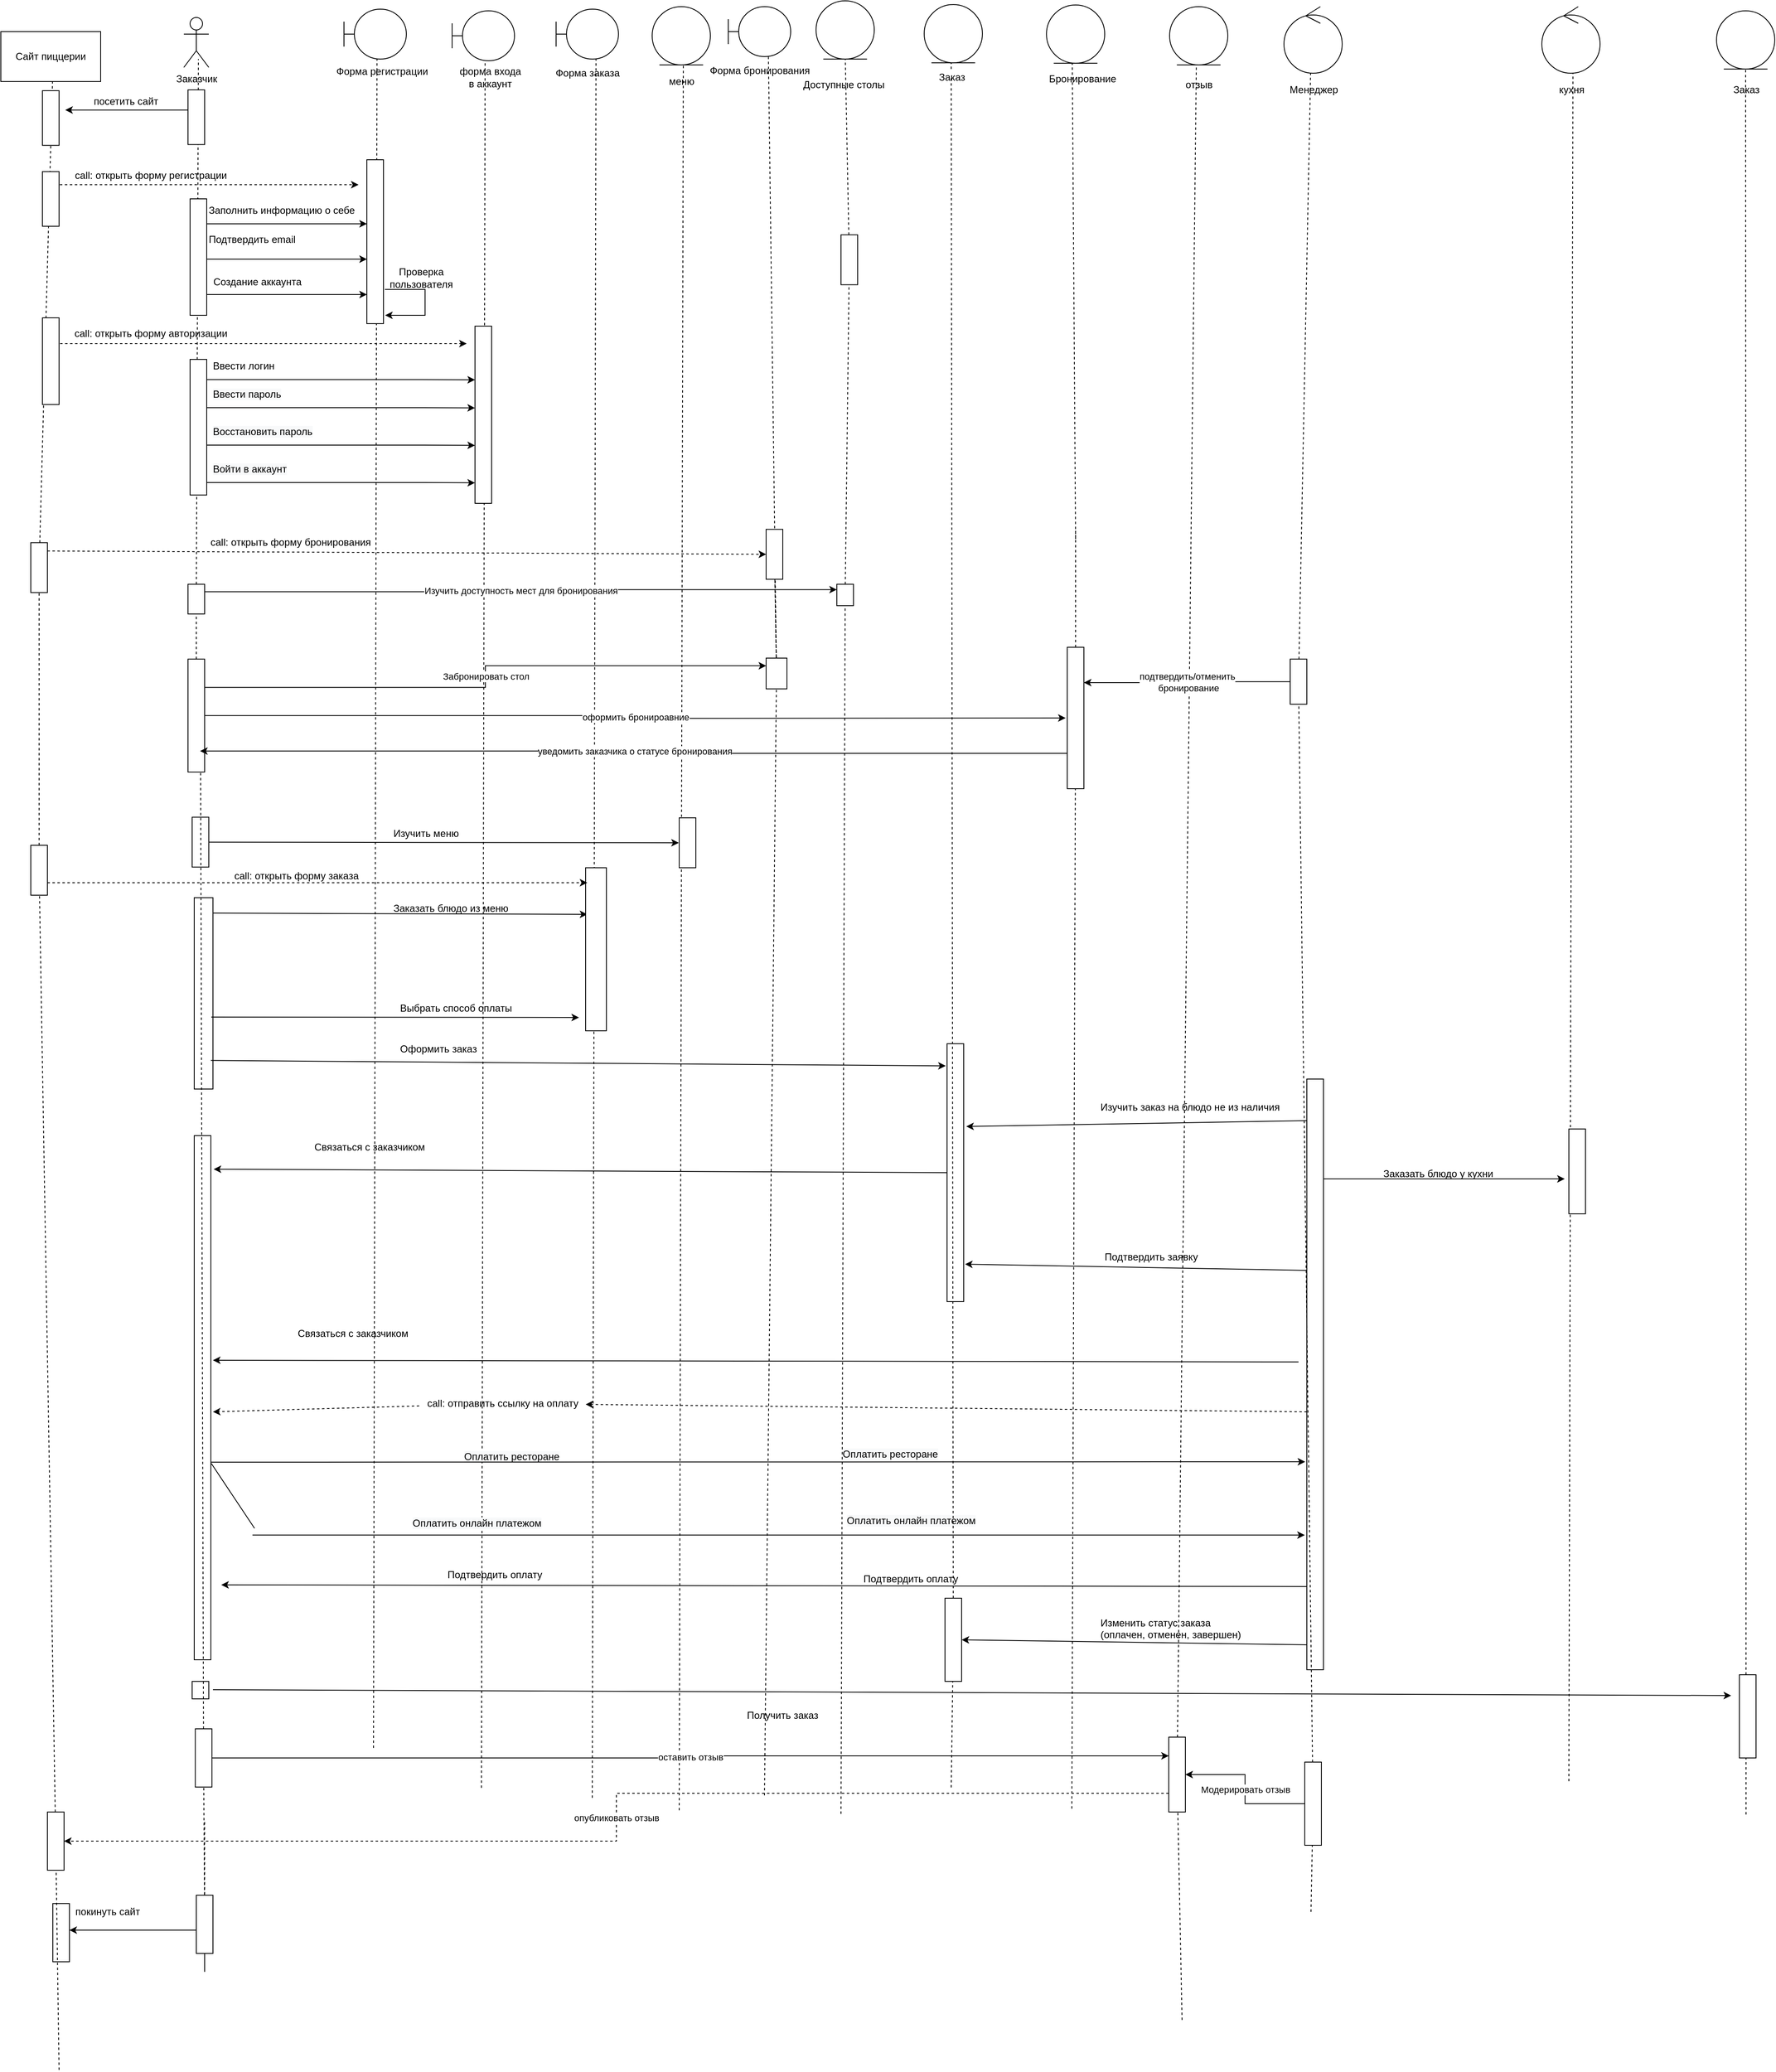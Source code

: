 <mxfile version="24.0.7" type="device">
  <diagram id="DmwDpbrctiN97XvbW4tW" name="Страница 1">
    <mxGraphModel dx="6904" dy="2785" grid="1" gridSize="10" guides="1" tooltips="1" connect="1" arrows="1" fold="1" page="1" pageScale="1" pageWidth="827" pageHeight="1169" math="0" shadow="0">
      <root>
        <mxCell id="0" />
        <mxCell id="1" parent="0" />
        <mxCell id="D6nNjJf1Z-0AECF_iEoK-1" value="" style="endArrow=none;dashed=1;html=1;rounded=0;entryX=0.5;entryY=0.5;entryDx=0;entryDy=0;entryPerimeter=0;" parent="1" edge="1">
          <mxGeometry width="50" height="50" relative="1" as="geometry">
            <mxPoint x="-562" y="2123" as="sourcePoint" />
            <mxPoint x="-557.75" y="73" as="targetPoint" />
          </mxGeometry>
        </mxCell>
        <mxCell id="D6nNjJf1Z-0AECF_iEoK-2" value="" style="endArrow=none;dashed=1;html=1;rounded=0;entryX=0.5;entryY=0.5;entryDx=0;entryDy=0;entryPerimeter=0;" parent="1" edge="1">
          <mxGeometry width="50" height="50" relative="1" as="geometry">
            <mxPoint x="1088" y="2203" as="sourcePoint" />
            <mxPoint x="1087.5" y="105" as="targetPoint" />
          </mxGeometry>
        </mxCell>
        <mxCell id="D6nNjJf1Z-0AECF_iEoK-3" value="" style="endArrow=none;dashed=1;html=1;rounded=0;entryX=0.5;entryY=0.5;entryDx=0;entryDy=0;entryPerimeter=0;" parent="1" edge="1">
          <mxGeometry width="50" height="50" relative="1" as="geometry">
            <mxPoint x="875" y="2163" as="sourcePoint" />
            <mxPoint x="880" y="65" as="targetPoint" />
          </mxGeometry>
        </mxCell>
        <mxCell id="D6nNjJf1Z-0AECF_iEoK-4" value="" style="endArrow=none;dashed=1;html=1;rounded=0;entryX=0.5;entryY=0.5;entryDx=0;entryDy=0;entryPerimeter=0;" parent="1" edge="1" source="VG6MyPqZup2tjQHhfdFy-57">
          <mxGeometry width="50" height="50" relative="1" as="geometry">
            <mxPoint x="565" y="2193" as="sourcePoint" />
            <mxPoint x="565" y="85" as="targetPoint" />
          </mxGeometry>
        </mxCell>
        <mxCell id="D6nNjJf1Z-0AECF_iEoK-5" value="" style="endArrow=none;dashed=1;html=1;rounded=0;entryX=0.5;entryY=0.5;entryDx=0;entryDy=0;entryPerimeter=0;" parent="1" edge="1" source="VG6MyPqZup2tjQHhfdFy-22">
          <mxGeometry width="50" height="50" relative="1" as="geometry">
            <mxPoint x="132.5" y="2170.5" as="sourcePoint" />
            <mxPoint x="132.5" y="67.5" as="targetPoint" />
          </mxGeometry>
        </mxCell>
        <mxCell id="D6nNjJf1Z-0AECF_iEoK-6" value="" style="endArrow=none;dashed=1;html=1;rounded=0;entryX=0.5;entryY=0.5;entryDx=0;entryDy=0;entryPerimeter=0;" parent="1" edge="1">
          <mxGeometry width="50" height="50" relative="1" as="geometry">
            <mxPoint x="-194.5" y="2198" as="sourcePoint" />
            <mxPoint x="-189.5" y="80" as="targetPoint" />
          </mxGeometry>
        </mxCell>
        <mxCell id="D6nNjJf1Z-0AECF_iEoK-7" value="" style="endArrow=none;dashed=1;html=1;rounded=0;entryX=0.5;entryY=0.5;entryDx=0;entryDy=0;entryPerimeter=0;" parent="1" edge="1">
          <mxGeometry width="50" height="50" relative="1" as="geometry">
            <mxPoint x="-432.25" y="2171" as="sourcePoint" />
            <mxPoint x="-427.75" y="63" as="targetPoint" />
          </mxGeometry>
        </mxCell>
        <mxCell id="D6nNjJf1Z-0AECF_iEoK-8" value="" style="endArrow=none;dashed=1;html=1;rounded=0;entryX=0.5;entryY=0.5;entryDx=0;entryDy=0;entryPerimeter=0;" parent="1" edge="1" source="VG6MyPqZup2tjQHhfdFy-48">
          <mxGeometry width="50" height="50" relative="1" as="geometry">
            <mxPoint x="-772" y="2190" as="sourcePoint" />
            <mxPoint x="-772.5" y="93" as="targetPoint" />
          </mxGeometry>
        </mxCell>
        <mxCell id="D6nNjJf1Z-0AECF_iEoK-9" value="Заказчик" style="shape=umlActor;verticalLabelPosition=bottom;verticalAlign=top;html=1;outlineConnect=0;" parent="1" vertex="1">
          <mxGeometry x="-790" y="43" width="30" height="60" as="geometry" />
        </mxCell>
        <mxCell id="D6nNjJf1Z-0AECF_iEoK-10" value="" style="ellipse;shape=umlControl;whiteSpace=wrap;html=1;" parent="1" vertex="1">
          <mxGeometry x="532.5" y="30" width="70" height="80" as="geometry" />
        </mxCell>
        <mxCell id="D6nNjJf1Z-0AECF_iEoK-11" value="Менеджер" style="text;html=1;align=center;verticalAlign=middle;resizable=0;points=[];autosize=1;strokeColor=none;fillColor=none;" parent="1" vertex="1">
          <mxGeometry x="532.5" y="120" width="70" height="20" as="geometry" />
        </mxCell>
        <mxCell id="D6nNjJf1Z-0AECF_iEoK-12" value="Форма заказа" style="text;html=1;align=center;verticalAlign=middle;resizable=0;points=[];autosize=1;strokeColor=none;fillColor=none;" parent="1" vertex="1">
          <mxGeometry x="-350" y="100" width="90" height="20" as="geometry" />
        </mxCell>
        <mxCell id="D6nNjJf1Z-0AECF_iEoK-13" value="" style="ellipse;shape=umlEntity;whiteSpace=wrap;html=1;" parent="1" vertex="1">
          <mxGeometry x="-227" y="30" width="70" height="70" as="geometry" />
        </mxCell>
        <mxCell id="D6nNjJf1Z-0AECF_iEoK-14" value="&lt;span&gt;меню&lt;/span&gt;" style="text;html=1;align=center;verticalAlign=middle;resizable=0;points=[];autosize=1;strokeColor=none;fillColor=none;" parent="1" vertex="1">
          <mxGeometry x="-217" y="110" width="50" height="20" as="geometry" />
        </mxCell>
        <mxCell id="D6nNjJf1Z-0AECF_iEoK-16" value="Изучить&amp;nbsp;&lt;span style=&quot;text-align: center&quot;&gt;меню&lt;/span&gt;" style="text;whiteSpace=wrap;html=1;" parent="1" vertex="1">
          <mxGeometry x="-540" y="1010" width="120" height="30" as="geometry" />
        </mxCell>
        <mxCell id="D6nNjJf1Z-0AECF_iEoK-17" value="Заказать блюдо из&amp;nbsp;&lt;span style=&quot;text-align: center&quot;&gt;меню&lt;/span&gt;" style="text;whiteSpace=wrap;html=1;" parent="1" vertex="1">
          <mxGeometry x="-540" y="1100" width="180" height="30" as="geometry" />
        </mxCell>
        <mxCell id="D6nNjJf1Z-0AECF_iEoK-19" value="Выбрать способ оплаты" style="text;whiteSpace=wrap;html=1;" parent="1" vertex="1">
          <mxGeometry x="-532.5" y="1220" width="220" height="30" as="geometry" />
        </mxCell>
        <mxCell id="D6nNjJf1Z-0AECF_iEoK-26" value="Оформить заказ" style="text;whiteSpace=wrap;html=1;" parent="1" vertex="1">
          <mxGeometry x="-532.5" y="1268.65" width="120" height="30" as="geometry" />
        </mxCell>
        <mxCell id="D6nNjJf1Z-0AECF_iEoK-27" value="Связаться с заказчиком" style="text;whiteSpace=wrap;html=1;" parent="1" vertex="1">
          <mxGeometry x="-635" y="1387" width="160" height="30" as="geometry" />
        </mxCell>
        <mxCell id="D6nNjJf1Z-0AECF_iEoK-29" value="Подтвердить заявку" style="text;whiteSpace=wrap;html=1;" parent="1" vertex="1">
          <mxGeometry x="315" y="1519" width="140" height="30" as="geometry" />
        </mxCell>
        <mxCell id="D6nNjJf1Z-0AECF_iEoK-31" value="Изучить заказ на блюдо не из наличия" style="text;whiteSpace=wrap;html=1;" parent="1" vertex="1">
          <mxGeometry x="310" y="1339" width="240" height="30" as="geometry" />
        </mxCell>
        <mxCell id="D6nNjJf1Z-0AECF_iEoK-32" value="Заказать блюдо у кухни" style="text;whiteSpace=wrap;html=1;" parent="1" vertex="1">
          <mxGeometry x="650" y="1419" width="195" height="30" as="geometry" />
        </mxCell>
        <mxCell id="D6nNjJf1Z-0AECF_iEoK-33" value="Изменить статус заказа &lt;br&gt;(оплачен, отменен, завершен)" style="text;whiteSpace=wrap;html=1;" parent="1" vertex="1">
          <mxGeometry x="310" y="1959" width="205" height="30" as="geometry" />
        </mxCell>
        <mxCell id="D6nNjJf1Z-0AECF_iEoK-34" value="&lt;span style=&quot;color: rgb(0, 0, 0); font-family: helvetica; font-size: 12px; font-style: normal; font-weight: 400; letter-spacing: normal; text-align: center; text-indent: 0px; text-transform: none; word-spacing: 0px; background-color: rgb(248, 249, 250); display: inline; float: none;&quot;&gt;Оплатить ресторане&lt;/span&gt;" style="text;whiteSpace=wrap;html=1;" parent="1" vertex="1">
          <mxGeometry x="-455" y="1759" width="230" height="30" as="geometry" />
        </mxCell>
        <mxCell id="D6nNjJf1Z-0AECF_iEoK-35" value="&lt;span style=&quot;color: rgb(0, 0, 0); font-family: helvetica; font-size: 12px; font-style: normal; font-weight: 400; letter-spacing: normal; text-align: center; text-indent: 0px; text-transform: none; word-spacing: 0px; background-color: rgb(248, 249, 250); display: inline; float: none;&quot;&gt;Оплатить онлайн платежом&lt;/span&gt;" style="text;whiteSpace=wrap;html=1;" parent="1" vertex="1">
          <mxGeometry x="-517.5" y="1839" width="180" height="30" as="geometry" />
        </mxCell>
        <mxCell id="D6nNjJf1Z-0AECF_iEoK-36" value="Подтвердить оплату" style="text;whiteSpace=wrap;html=1;" parent="1" vertex="1">
          <mxGeometry x="-475" y="1901" width="140" height="30" as="geometry" />
        </mxCell>
        <mxCell id="D6nNjJf1Z-0AECF_iEoK-37" value="Получить заказ" style="text;whiteSpace=wrap;html=1;" parent="1" vertex="1">
          <mxGeometry x="-115" y="2070" width="110" height="30" as="geometry" />
        </mxCell>
        <mxCell id="D6nNjJf1Z-0AECF_iEoK-38" value="" style="rounded=0;whiteSpace=wrap;html=1;" parent="1" vertex="1">
          <mxGeometry x="-777.5" y="1101" width="22.5" height="230" as="geometry" />
        </mxCell>
        <mxCell id="D6nNjJf1Z-0AECF_iEoK-39" value="" style="rounded=0;whiteSpace=wrap;html=1;" parent="1" vertex="1">
          <mxGeometry x="-194.5" y="1005" width="20" height="60" as="geometry" />
        </mxCell>
        <mxCell id="D6nNjJf1Z-0AECF_iEoK-44" value="" style="endArrow=classic;html=1;rounded=0;entryX=-0.082;entryY=0.086;entryDx=0;entryDy=0;entryPerimeter=0;" parent="1" edge="1" target="D6nNjJf1Z-0AECF_iEoK-50">
          <mxGeometry width="50" height="50" relative="1" as="geometry">
            <mxPoint x="-757.5" y="1296.65" as="sourcePoint" />
            <mxPoint x="227.5" y="1298.65" as="targetPoint" />
          </mxGeometry>
        </mxCell>
        <mxCell id="D6nNjJf1Z-0AECF_iEoK-45" value="" style="rounded=0;whiteSpace=wrap;html=1;" parent="1" vertex="1">
          <mxGeometry x="560" y="1319" width="20" height="710" as="geometry" />
        </mxCell>
        <mxCell id="D6nNjJf1Z-0AECF_iEoK-46" value="" style="ellipse;shape=umlEntity;whiteSpace=wrap;html=1;" parent="1" vertex="1">
          <mxGeometry x="100" y="27.5" width="70" height="70" as="geometry" />
        </mxCell>
        <mxCell id="D6nNjJf1Z-0AECF_iEoK-47" value="Бронирование" style="text;html=1;align=center;verticalAlign=middle;resizable=0;points=[];autosize=1;strokeColor=none;fillColor=none;" parent="1" vertex="1">
          <mxGeometry x="240" y="102.25" width="100" height="30" as="geometry" />
        </mxCell>
        <mxCell id="D6nNjJf1Z-0AECF_iEoK-48" value="" style="ellipse;shape=umlControl;whiteSpace=wrap;html=1;" parent="1" vertex="1">
          <mxGeometry x="842.5" y="30" width="70" height="80" as="geometry" />
        </mxCell>
        <mxCell id="D6nNjJf1Z-0AECF_iEoK-49" value="кухня" style="text;html=1;align=center;verticalAlign=middle;resizable=0;points=[];autosize=1;strokeColor=none;fillColor=none;" parent="1" vertex="1">
          <mxGeometry x="852.5" y="120" width="50" height="20" as="geometry" />
        </mxCell>
        <mxCell id="D6nNjJf1Z-0AECF_iEoK-50" value="" style="rounded=0;whiteSpace=wrap;html=1;" parent="1" vertex="1">
          <mxGeometry x="127.5" y="1276.5" width="20" height="310" as="geometry" />
        </mxCell>
        <mxCell id="D6nNjJf1Z-0AECF_iEoK-51" value="" style="endArrow=classic;html=1;rounded=0;entryX=1.155;entryY=0.321;entryDx=0;entryDy=0;entryPerimeter=0;" parent="1" edge="1" target="D6nNjJf1Z-0AECF_iEoK-50">
          <mxGeometry width="50" height="50" relative="1" as="geometry">
            <mxPoint x="560" y="1369" as="sourcePoint" />
            <mxPoint x="260" y="1369" as="targetPoint" />
          </mxGeometry>
        </mxCell>
        <mxCell id="D6nNjJf1Z-0AECF_iEoK-54" value="" style="endArrow=classic;html=1;rounded=0;entryX=1;entryY=0.5;entryDx=0;entryDy=0;" parent="1" edge="1" target="D6nNjJf1Z-0AECF_iEoK-64">
          <mxGeometry width="50" height="50" relative="1" as="geometry">
            <mxPoint x="560" y="1999" as="sourcePoint" />
            <mxPoint x="270" y="1998.23" as="targetPoint" />
          </mxGeometry>
        </mxCell>
        <mxCell id="D6nNjJf1Z-0AECF_iEoK-55" value="" style="rounded=0;whiteSpace=wrap;html=1;" parent="1" vertex="1">
          <mxGeometry x="-777.5" y="1387" width="20" height="630" as="geometry" />
        </mxCell>
        <mxCell id="D6nNjJf1Z-0AECF_iEoK-56" value="" style="endArrow=classic;html=1;rounded=0;entryX=1.169;entryY=0.064;entryDx=0;entryDy=0;entryPerimeter=0;exitX=0;exitY=0.5;exitDx=0;exitDy=0;" parent="1" target="D6nNjJf1Z-0AECF_iEoK-55" edge="1" source="D6nNjJf1Z-0AECF_iEoK-50">
          <mxGeometry width="50" height="50" relative="1" as="geometry">
            <mxPoint x="240" y="1429" as="sourcePoint" />
            <mxPoint x="-565" y="1429" as="targetPoint" />
          </mxGeometry>
        </mxCell>
        <mxCell id="D6nNjJf1Z-0AECF_iEoK-57" value="" style="endArrow=classic;html=1;rounded=0;" parent="1" edge="1">
          <mxGeometry width="50" height="50" relative="1" as="geometry">
            <mxPoint x="560" y="1929" as="sourcePoint" />
            <mxPoint x="-745" y="1927" as="targetPoint" />
          </mxGeometry>
        </mxCell>
        <mxCell id="D6nNjJf1Z-0AECF_iEoK-58" value="Связаться с заказчиком" style="text;whiteSpace=wrap;html=1;" parent="1" vertex="1">
          <mxGeometry x="-655" y="1611" width="160" height="30" as="geometry" />
        </mxCell>
        <mxCell id="D6nNjJf1Z-0AECF_iEoK-59" value="" style="endArrow=classic;html=1;rounded=0;exitX=1.079;exitY=0.623;exitDx=0;exitDy=0;exitPerimeter=0;" parent="1" edge="1">
          <mxGeometry width="50" height="50" relative="1" as="geometry">
            <mxPoint x="-757.92" y="1779.49" as="sourcePoint" />
            <mxPoint x="558" y="1779" as="targetPoint" />
          </mxGeometry>
        </mxCell>
        <mxCell id="D6nNjJf1Z-0AECF_iEoK-60" value="" style="endArrow=classic;html=1;rounded=0;dashed=1;" parent="1" edge="1" source="D6nNjJf1Z-0AECF_iEoK-61">
          <mxGeometry width="50" height="50" relative="1" as="geometry">
            <mxPoint x="560" y="1719" as="sourcePoint" />
            <mxPoint x="-755" y="1719" as="targetPoint" />
          </mxGeometry>
        </mxCell>
        <mxCell id="D6nNjJf1Z-0AECF_iEoK-62" value="" style="endArrow=none;html=1;rounded=0;" parent="1" edge="1">
          <mxGeometry width="50" height="50" relative="1" as="geometry">
            <mxPoint x="-757" y="1781" as="sourcePoint" />
            <mxPoint x="-705" y="1859" as="targetPoint" />
          </mxGeometry>
        </mxCell>
        <mxCell id="D6nNjJf1Z-0AECF_iEoK-63" value="" style="endArrow=classic;html=1;rounded=0;" parent="1" edge="1">
          <mxGeometry width="50" height="50" relative="1" as="geometry">
            <mxPoint x="-707.5" y="1867.18" as="sourcePoint" />
            <mxPoint x="557.5" y="1867.18" as="targetPoint" />
          </mxGeometry>
        </mxCell>
        <mxCell id="D6nNjJf1Z-0AECF_iEoK-65" value="" style="endArrow=classic;html=1;rounded=0;entryX=1.082;entryY=0.855;entryDx=0;entryDy=0;entryPerimeter=0;" parent="1" edge="1" target="D6nNjJf1Z-0AECF_iEoK-50">
          <mxGeometry width="50" height="50" relative="1" as="geometry">
            <mxPoint x="560" y="1549" as="sourcePoint" />
            <mxPoint x="260" y="1549" as="targetPoint" />
          </mxGeometry>
        </mxCell>
        <mxCell id="D6nNjJf1Z-0AECF_iEoK-66" value="" style="endArrow=classic;html=1;rounded=0;" parent="1" edge="1">
          <mxGeometry width="50" height="50" relative="1" as="geometry">
            <mxPoint x="550" y="1659" as="sourcePoint" />
            <mxPoint x="-755" y="1657" as="targetPoint" />
          </mxGeometry>
        </mxCell>
        <mxCell id="D6nNjJf1Z-0AECF_iEoK-67" value="" style="rounded=0;whiteSpace=wrap;html=1;" parent="1" vertex="1">
          <mxGeometry x="875" y="1379" width="20" height="102" as="geometry" />
        </mxCell>
        <mxCell id="D6nNjJf1Z-0AECF_iEoK-68" value="" style="endArrow=classic;html=1;rounded=0;" parent="1" edge="1">
          <mxGeometry width="50" height="50" relative="1" as="geometry">
            <mxPoint x="580" y="1439" as="sourcePoint" />
            <mxPoint x="870" y="1439" as="targetPoint" />
          </mxGeometry>
        </mxCell>
        <mxCell id="D6nNjJf1Z-0AECF_iEoK-72" value="" style="ellipse;shape=umlEntity;whiteSpace=wrap;html=1;" parent="1" vertex="1">
          <mxGeometry x="1052.5" y="35" width="70" height="70" as="geometry" />
        </mxCell>
        <mxCell id="D6nNjJf1Z-0AECF_iEoK-73" value="Заказ" style="text;html=1;align=center;verticalAlign=middle;resizable=0;points=[];autosize=1;strokeColor=none;fillColor=none;" parent="1" vertex="1">
          <mxGeometry x="1062.5" y="120" width="50" height="20" as="geometry" />
        </mxCell>
        <mxCell id="D6nNjJf1Z-0AECF_iEoK-74" value="" style="rounded=0;whiteSpace=wrap;html=1;" parent="1" vertex="1">
          <mxGeometry x="1080" y="2035" width="20" height="100" as="geometry" />
        </mxCell>
        <mxCell id="D6nNjJf1Z-0AECF_iEoK-220" style="edgeStyle=orthogonalEdgeStyle;rounded=0;orthogonalLoop=1;jettySize=auto;html=1;exitX=0;exitY=0.5;exitDx=0;exitDy=0;entryX=1;entryY=0.5;entryDx=0;entryDy=0;" parent="1" edge="1">
          <mxGeometry relative="1" as="geometry">
            <mxPoint x="-765" y="2342" as="sourcePoint" />
            <mxPoint x="-927.5" y="2342" as="targetPoint" />
          </mxGeometry>
        </mxCell>
        <mxCell id="D6nNjJf1Z-0AECF_iEoK-76" value="" style="endArrow=classic;html=1;rounded=0;" parent="1" edge="1">
          <mxGeometry width="50" height="50" relative="1" as="geometry">
            <mxPoint x="-755" y="2053" as="sourcePoint" />
            <mxPoint x="1070" y="2060" as="targetPoint" />
          </mxGeometry>
        </mxCell>
        <mxCell id="D6nNjJf1Z-0AECF_iEoK-77" value="&lt;span style=&quot;text-align: center&quot;&gt;Ввести логин&lt;/span&gt;" style="text;whiteSpace=wrap;html=1;" parent="1" vertex="1">
          <mxGeometry x="-757.5" y="448.25" width="110" height="20" as="geometry" />
        </mxCell>
        <mxCell id="D6nNjJf1Z-0AECF_iEoK-78" value="&lt;span&gt;Создание аккаунта&lt;/span&gt;" style="text;html=1;align=center;verticalAlign=middle;resizable=0;points=[];autosize=1;strokeColor=none;fillColor=none;" parent="1" vertex="1">
          <mxGeometry x="-762.5" y="351" width="120" height="20" as="geometry" />
        </mxCell>
        <mxCell id="D6nNjJf1Z-0AECF_iEoK-79" style="edgeStyle=orthogonalEdgeStyle;rounded=0;orthogonalLoop=1;jettySize=auto;html=1;exitX=1;exitY=0.75;exitDx=0;exitDy=0;" parent="1" edge="1">
          <mxGeometry relative="1" as="geometry">
            <Array as="points">
              <mxPoint x="-502.5" y="478.26" />
              <mxPoint x="-502.5" y="478.26" />
            </Array>
            <mxPoint x="-762.5" y="478.26" as="sourcePoint" />
            <mxPoint x="-440" y="478.55" as="targetPoint" />
          </mxGeometry>
        </mxCell>
        <mxCell id="D6nNjJf1Z-0AECF_iEoK-80" value="" style="rounded=0;whiteSpace=wrap;html=1;" parent="1" vertex="1">
          <mxGeometry x="-782.5" y="261" width="20" height="140" as="geometry" />
        </mxCell>
        <mxCell id="D6nNjJf1Z-0AECF_iEoK-81" style="edgeStyle=orthogonalEdgeStyle;rounded=0;orthogonalLoop=1;jettySize=auto;html=1;exitX=1.08;exitY=0.081;exitDx=0;exitDy=0;exitPerimeter=0;" parent="1" edge="1">
          <mxGeometry relative="1" as="geometry">
            <mxPoint x="-548.4" y="369.91" as="sourcePoint" />
            <mxPoint x="-548" y="401" as="targetPoint" />
            <Array as="points">
              <mxPoint x="-500" y="370" />
              <mxPoint x="-500" y="401" />
            </Array>
          </mxGeometry>
        </mxCell>
        <mxCell id="D6nNjJf1Z-0AECF_iEoK-82" value="Проверка &lt;br&gt;пользователя" style="text;html=1;align=center;verticalAlign=middle;resizable=0;points=[];autosize=1;strokeColor=none;fillColor=none;" parent="1" vertex="1">
          <mxGeometry x="-550" y="341" width="90" height="30" as="geometry" />
        </mxCell>
        <mxCell id="D6nNjJf1Z-0AECF_iEoK-83" value="" style="rounded=0;whiteSpace=wrap;html=1;" parent="1" vertex="1">
          <mxGeometry x="-570" y="214" width="20" height="197" as="geometry" />
        </mxCell>
        <mxCell id="D6nNjJf1Z-0AECF_iEoK-84" style="edgeStyle=orthogonalEdgeStyle;rounded=0;orthogonalLoop=1;jettySize=auto;html=1;exitX=1;exitY=0.25;exitDx=0;exitDy=0;" parent="1" edge="1">
          <mxGeometry relative="1" as="geometry">
            <Array as="points">
              <mxPoint x="-763" y="291" />
            </Array>
            <mxPoint x="-762.5" y="286" as="sourcePoint" />
            <mxPoint x="-570" y="291" as="targetPoint" />
          </mxGeometry>
        </mxCell>
        <mxCell id="D6nNjJf1Z-0AECF_iEoK-85" value="&lt;span style=&quot;text-align: center&quot;&gt;Заполнить информацию о себе&lt;/span&gt;" style="text;whiteSpace=wrap;html=1;" parent="1" vertex="1">
          <mxGeometry x="-762.5" y="261" width="240" height="30" as="geometry" />
        </mxCell>
        <mxCell id="D6nNjJf1Z-0AECF_iEoK-86" value="&lt;span style=&quot;text-align: center&quot;&gt;Подтвердить email&lt;/span&gt;" style="text;whiteSpace=wrap;html=1;" parent="1" vertex="1">
          <mxGeometry x="-762.5" y="296" width="200" height="30" as="geometry" />
        </mxCell>
        <mxCell id="D6nNjJf1Z-0AECF_iEoK-87" value="" style="rounded=0;whiteSpace=wrap;html=1;" parent="1" vertex="1">
          <mxGeometry x="-782.5" y="454" width="20" height="163" as="geometry" />
        </mxCell>
        <mxCell id="D6nNjJf1Z-0AECF_iEoK-88" value="&lt;span style=&quot;color: rgb(0, 0, 0); font-family: helvetica; font-size: 12px; font-style: normal; font-weight: 400; letter-spacing: normal; text-align: center; text-indent: 0px; text-transform: none; word-spacing: 0px; background-color: rgb(248, 249, 250); display: inline; float: none;&quot;&gt;Ввести пароль&lt;/span&gt;" style="text;whiteSpace=wrap;html=1;" parent="1" vertex="1">
          <mxGeometry x="-757.5" y="482" width="110" height="30" as="geometry" />
        </mxCell>
        <mxCell id="D6nNjJf1Z-0AECF_iEoK-89" value="&lt;span style=&quot;color: rgb(0, 0, 0); font-family: helvetica; font-size: 12px; font-style: normal; font-weight: 400; letter-spacing: normal; text-align: center; text-indent: 0px; text-transform: none; word-spacing: 0px; background-color: rgb(248, 249, 250); display: inline; float: none;&quot;&gt;Восстановить пароль&lt;/span&gt;" style="text;whiteSpace=wrap;html=1;" parent="1" vertex="1">
          <mxGeometry x="-757.5" y="527" width="140" height="30" as="geometry" />
        </mxCell>
        <mxCell id="D6nNjJf1Z-0AECF_iEoK-90" value="" style="rounded=0;whiteSpace=wrap;html=1;" parent="1" vertex="1">
          <mxGeometry x="-440" y="414" width="20" height="213" as="geometry" />
        </mxCell>
        <mxCell id="D6nNjJf1Z-0AECF_iEoK-91" value="&lt;span style=&quot;color: rgb(0, 0, 0); font-family: helvetica; font-size: 12px; font-style: normal; font-weight: 400; letter-spacing: normal; text-align: center; text-indent: 0px; text-transform: none; word-spacing: 0px; background-color: rgb(248, 249, 250); display: inline; float: none;&quot;&gt;Войти в аккаунт&lt;/span&gt;" style="text;whiteSpace=wrap;html=1;" parent="1" vertex="1">
          <mxGeometry x="-757.5" y="572" width="110" height="30" as="geometry" />
        </mxCell>
        <mxCell id="D6nNjJf1Z-0AECF_iEoK-92" style="edgeStyle=orthogonalEdgeStyle;rounded=0;orthogonalLoop=1;jettySize=auto;html=1;exitX=1;exitY=0.25;exitDx=0;exitDy=0;" parent="1" edge="1">
          <mxGeometry relative="1" as="geometry">
            <Array as="points">
              <mxPoint x="-763" y="333.5" />
            </Array>
            <mxPoint x="-762.5" y="328.5" as="sourcePoint" />
            <mxPoint x="-570" y="333.5" as="targetPoint" />
          </mxGeometry>
        </mxCell>
        <mxCell id="D6nNjJf1Z-0AECF_iEoK-93" style="edgeStyle=orthogonalEdgeStyle;rounded=0;orthogonalLoop=1;jettySize=auto;html=1;exitX=1;exitY=0.25;exitDx=0;exitDy=0;" parent="1" edge="1">
          <mxGeometry relative="1" as="geometry">
            <Array as="points">
              <mxPoint x="-763" y="376" />
            </Array>
            <mxPoint x="-762.5" y="371" as="sourcePoint" />
            <mxPoint x="-570" y="376" as="targetPoint" />
          </mxGeometry>
        </mxCell>
        <mxCell id="D6nNjJf1Z-0AECF_iEoK-94" style="edgeStyle=orthogonalEdgeStyle;rounded=0;orthogonalLoop=1;jettySize=auto;html=1;exitX=1;exitY=0.75;exitDx=0;exitDy=0;" parent="1" edge="1">
          <mxGeometry relative="1" as="geometry">
            <Array as="points">
              <mxPoint x="-502.5" y="512.03" />
              <mxPoint x="-502.5" y="512.03" />
            </Array>
            <mxPoint x="-762.5" y="512.03" as="sourcePoint" />
            <mxPoint x="-440" y="512.32" as="targetPoint" />
          </mxGeometry>
        </mxCell>
        <mxCell id="D6nNjJf1Z-0AECF_iEoK-95" style="edgeStyle=orthogonalEdgeStyle;rounded=0;orthogonalLoop=1;jettySize=auto;html=1;exitX=1;exitY=0.75;exitDx=0;exitDy=0;" parent="1" edge="1">
          <mxGeometry relative="1" as="geometry">
            <Array as="points">
              <mxPoint x="-502.5" y="557.03" />
              <mxPoint x="-502.5" y="557.03" />
            </Array>
            <mxPoint x="-762.5" y="557.03" as="sourcePoint" />
            <mxPoint x="-440" y="557.32" as="targetPoint" />
          </mxGeometry>
        </mxCell>
        <mxCell id="D6nNjJf1Z-0AECF_iEoK-96" style="edgeStyle=orthogonalEdgeStyle;rounded=0;orthogonalLoop=1;jettySize=auto;html=1;exitX=1;exitY=0.75;exitDx=0;exitDy=0;" parent="1" edge="1">
          <mxGeometry relative="1" as="geometry">
            <Array as="points">
              <mxPoint x="-502.5" y="602.03" />
              <mxPoint x="-502.5" y="602.03" />
            </Array>
            <mxPoint x="-762.5" y="602.03" as="sourcePoint" />
            <mxPoint x="-440" y="602.32" as="targetPoint" />
          </mxGeometry>
        </mxCell>
        <mxCell id="D6nNjJf1Z-0AECF_iEoK-97" value="" style="shape=umlBoundary;whiteSpace=wrap;html=1;" parent="1" vertex="1">
          <mxGeometry x="-597.5" y="33" width="75" height="60" as="geometry" />
        </mxCell>
        <mxCell id="D6nNjJf1Z-0AECF_iEoK-98" value="" style="shape=umlBoundary;whiteSpace=wrap;html=1;" parent="1" vertex="1">
          <mxGeometry x="-467.5" y="35" width="75" height="60" as="geometry" />
        </mxCell>
        <mxCell id="D6nNjJf1Z-0AECF_iEoK-99" value="Форма регистрации" style="text;html=1;align=center;verticalAlign=middle;resizable=0;points=[];autosize=1;strokeColor=none;fillColor=none;" parent="1" vertex="1">
          <mxGeometry x="-617.5" y="98" width="130" height="20" as="geometry" />
        </mxCell>
        <mxCell id="D6nNjJf1Z-0AECF_iEoK-100" value="форма входа &lt;br&gt;в аккаунт" style="text;html=1;align=center;verticalAlign=middle;resizable=0;points=[];autosize=1;strokeColor=none;fillColor=none;" parent="1" vertex="1">
          <mxGeometry x="-467.5" y="100" width="90" height="30" as="geometry" />
        </mxCell>
        <mxCell id="D6nNjJf1Z-0AECF_iEoK-101" value="" style="endArrow=classic;html=1;rounded=0;" parent="1" edge="1">
          <mxGeometry width="50" height="50" relative="1" as="geometry">
            <mxPoint x="-755" y="1119.54" as="sourcePoint" />
            <mxPoint x="-305" y="1121" as="targetPoint" />
          </mxGeometry>
        </mxCell>
        <mxCell id="D6nNjJf1Z-0AECF_iEoK-103" value="" style="endArrow=classic;html=1;rounded=0;" parent="1" edge="1">
          <mxGeometry width="50" height="50" relative="1" as="geometry">
            <mxPoint x="-757" y="1244.5" as="sourcePoint" />
            <mxPoint x="-315" y="1245" as="targetPoint" />
          </mxGeometry>
        </mxCell>
        <mxCell id="D6nNjJf1Z-0AECF_iEoK-113" value="" style="endArrow=none;dashed=1;html=1;rounded=0;entryX=0.5;entryY=0.5;entryDx=0;entryDy=0;entryPerimeter=0;" parent="1" edge="1">
          <mxGeometry width="50" height="50" relative="1" as="geometry">
            <mxPoint x="-299" y="2183" as="sourcePoint" />
            <mxPoint x="-294.5" y="75.0" as="targetPoint" />
          </mxGeometry>
        </mxCell>
        <mxCell id="D6nNjJf1Z-0AECF_iEoK-41" value="" style="rounded=0;whiteSpace=wrap;html=1;" parent="1" vertex="1">
          <mxGeometry x="-307" y="1065" width="25" height="196" as="geometry" />
        </mxCell>
        <mxCell id="D6nNjJf1Z-0AECF_iEoK-188" value="" style="endArrow=classic;html=1;rounded=0;dashed=1;exitX=1;exitY=0.75;exitDx=0;exitDy=0;" parent="1" edge="1" source="D6nNjJf1Z-0AECF_iEoK-215">
          <mxGeometry width="50" height="50" relative="1" as="geometry">
            <mxPoint x="-925" y="1083" as="sourcePoint" />
            <mxPoint x="-305" y="1083" as="targetPoint" />
          </mxGeometry>
        </mxCell>
        <mxCell id="D6nNjJf1Z-0AECF_iEoK-189" value="call: открыть форму заказа" style="text;html=1;align=center;verticalAlign=middle;resizable=0;points=[];autosize=1;strokeColor=none;fillColor=none;" parent="1" vertex="1">
          <mxGeometry x="-740" y="1065" width="170" height="20" as="geometry" />
        </mxCell>
        <mxCell id="D6nNjJf1Z-0AECF_iEoK-15" value="" style="shape=umlBoundary;whiteSpace=wrap;html=1;" parent="1" vertex="1">
          <mxGeometry x="-342.5" y="33" width="75" height="60" as="geometry" />
        </mxCell>
        <mxCell id="D6nNjJf1Z-0AECF_iEoK-191" value="Сайт пиццерии" style="rounded=0;whiteSpace=wrap;html=1;" parent="1" vertex="1">
          <mxGeometry x="-1010" y="60" width="120" height="60" as="geometry" />
        </mxCell>
        <mxCell id="D6nNjJf1Z-0AECF_iEoK-192" value="" style="endArrow=none;dashed=1;html=1;rounded=0;entryX=0.5;entryY=0.5;entryDx=0;entryDy=0;entryPerimeter=0;" parent="1" edge="1" source="VG6MyPqZup2tjQHhfdFy-40">
          <mxGeometry width="50" height="50" relative="1" as="geometry">
            <mxPoint x="-952.12" y="2170" as="sourcePoint" />
            <mxPoint x="-947.87" y="120" as="targetPoint" />
          </mxGeometry>
        </mxCell>
        <mxCell id="D6nNjJf1Z-0AECF_iEoK-194" style="edgeStyle=orthogonalEdgeStyle;rounded=0;orthogonalLoop=1;jettySize=auto;html=1;exitX=1;exitY=0.5;exitDx=0;exitDy=0;dashed=1;" parent="1" source="D6nNjJf1Z-0AECF_iEoK-193" edge="1">
          <mxGeometry relative="1" as="geometry">
            <mxPoint x="-580" y="244" as="targetPoint" />
            <Array as="points">
              <mxPoint x="-940" y="244" />
            </Array>
          </mxGeometry>
        </mxCell>
        <mxCell id="D6nNjJf1Z-0AECF_iEoK-193" value="" style="rounded=0;whiteSpace=wrap;html=1;" parent="1" vertex="1">
          <mxGeometry x="-960" y="228.25" width="20" height="65.75" as="geometry" />
        </mxCell>
        <mxCell id="D6nNjJf1Z-0AECF_iEoK-195" value="call: открыть форму регистрации" style="text;html=1;align=center;verticalAlign=middle;resizable=0;points=[];autosize=1;strokeColor=none;fillColor=none;" parent="1" vertex="1">
          <mxGeometry x="-930" y="223.25" width="200" height="20" as="geometry" />
        </mxCell>
        <mxCell id="D6nNjJf1Z-0AECF_iEoK-196" value="" style="rounded=0;whiteSpace=wrap;html=1;" parent="1" vertex="1">
          <mxGeometry x="-960" y="404" width="20" height="104.25" as="geometry" />
        </mxCell>
        <mxCell id="D6nNjJf1Z-0AECF_iEoK-198" value="call: открыть форму авторизации" style="text;html=1;align=center;verticalAlign=middle;resizable=0;points=[];autosize=1;strokeColor=none;fillColor=none;" parent="1" vertex="1">
          <mxGeometry x="-930" y="413.25" width="200" height="20" as="geometry" />
        </mxCell>
        <mxCell id="D6nNjJf1Z-0AECF_iEoK-200" style="edgeStyle=orthogonalEdgeStyle;rounded=0;orthogonalLoop=1;jettySize=auto;html=1;exitX=1;exitY=0.5;exitDx=0;exitDy=0;dashed=1;" parent="1" edge="1">
          <mxGeometry relative="1" as="geometry">
            <mxPoint x="-450" y="435" as="targetPoint" />
            <mxPoint x="-940" y="451.815" as="sourcePoint" />
            <Array as="points">
              <mxPoint x="-940" y="434.69" />
            </Array>
          </mxGeometry>
        </mxCell>
        <mxCell id="D6nNjJf1Z-0AECF_iEoK-208" value="" style="rounded=0;whiteSpace=wrap;html=1;" parent="1" vertex="1">
          <mxGeometry x="-960" y="131" width="20" height="65.75" as="geometry" />
        </mxCell>
        <mxCell id="D6nNjJf1Z-0AECF_iEoK-209" value="" style="rounded=0;whiteSpace=wrap;html=1;" parent="1" vertex="1">
          <mxGeometry x="-785" y="130" width="20" height="65.75" as="geometry" />
        </mxCell>
        <mxCell id="D6nNjJf1Z-0AECF_iEoK-210" style="edgeStyle=orthogonalEdgeStyle;rounded=0;orthogonalLoop=1;jettySize=auto;html=1;" parent="1" edge="1">
          <mxGeometry relative="1" as="geometry">
            <Array as="points">
              <mxPoint x="-784.52" y="154.25" />
            </Array>
            <mxPoint x="-785.02" y="159.5" as="sourcePoint" />
            <mxPoint x="-932.52" y="154.25" as="targetPoint" />
          </mxGeometry>
        </mxCell>
        <mxCell id="D6nNjJf1Z-0AECF_iEoK-211" value="посетить сайт" style="text;html=1;align=center;verticalAlign=middle;resizable=0;points=[];autosize=1;strokeColor=none;fillColor=none;" parent="1" vertex="1">
          <mxGeometry x="-905" y="134.25" width="90" height="20" as="geometry" />
        </mxCell>
        <mxCell id="VG6MyPqZup2tjQHhfdFy-5" style="rounded=0;orthogonalLoop=1;jettySize=auto;html=1;exitX=1;exitY=0.5;exitDx=0;exitDy=0;" edge="1" parent="1" source="D6nNjJf1Z-0AECF_iEoK-217">
          <mxGeometry relative="1" as="geometry">
            <mxPoint x="-767.5" y="1025.5" as="sourcePoint" />
            <mxPoint x="-195" y="1035" as="targetPoint" />
          </mxGeometry>
        </mxCell>
        <mxCell id="D6nNjJf1Z-0AECF_iEoK-217" value="" style="rounded=0;whiteSpace=wrap;html=1;" parent="1" vertex="1">
          <mxGeometry x="-780" y="1004.25" width="20" height="60" as="geometry" />
        </mxCell>
        <mxCell id="D6nNjJf1Z-0AECF_iEoK-221" value="покинуть сайт" style="text;html=1;align=center;verticalAlign=middle;resizable=0;points=[];autosize=1;strokeColor=none;fillColor=none;" parent="1" vertex="1">
          <mxGeometry x="-927.5" y="2310" width="90" height="20" as="geometry" />
        </mxCell>
        <mxCell id="WSpvV8ZRrfpu_1plfkzl-1" value="" style="rounded=0;whiteSpace=wrap;html=1;" parent="1" vertex="1">
          <mxGeometry x="-780" y="2043" width="20" height="21" as="geometry" />
        </mxCell>
        <mxCell id="VG6MyPqZup2tjQHhfdFy-4" value="" style="endArrow=none;dashed=1;html=1;rounded=0;entryX=0.5;entryY=0.5;entryDx=0;entryDy=0;entryPerimeter=0;" edge="1" parent="1" target="D6nNjJf1Z-0AECF_iEoK-219">
          <mxGeometry width="50" height="50" relative="1" as="geometry">
            <mxPoint x="-939.62" y="2370" as="sourcePoint" />
            <mxPoint x="-935.37" y="320" as="targetPoint" />
          </mxGeometry>
        </mxCell>
        <mxCell id="D6nNjJf1Z-0AECF_iEoK-219" value="" style="rounded=0;whiteSpace=wrap;html=1;" parent="1" vertex="1">
          <mxGeometry x="-947.5" y="2310" width="20" height="70" as="geometry" />
        </mxCell>
        <mxCell id="VG6MyPqZup2tjQHhfdFy-6" value="" style="endArrow=classic;html=1;rounded=0;dashed=1;" edge="1" parent="1" target="D6nNjJf1Z-0AECF_iEoK-61">
          <mxGeometry width="50" height="50" relative="1" as="geometry">
            <mxPoint x="560" y="1719" as="sourcePoint" />
            <mxPoint x="-755" y="1719" as="targetPoint" />
          </mxGeometry>
        </mxCell>
        <mxCell id="D6nNjJf1Z-0AECF_iEoK-61" value="call: отправить ссылку на оплату" style="text;html=1;align=center;verticalAlign=middle;resizable=0;points=[];autosize=1;strokeColor=none;fillColor=none;" parent="1" vertex="1">
          <mxGeometry x="-507" y="1699" width="200" height="20" as="geometry" />
        </mxCell>
        <mxCell id="VG6MyPqZup2tjQHhfdFy-7" value="" style="endArrow=none;dashed=1;html=1;rounded=0;entryX=0.5;entryY=0.5;entryDx=0;entryDy=0;entryPerimeter=0;" edge="1" parent="1" source="VG6MyPqZup2tjQHhfdFy-16">
          <mxGeometry width="50" height="50" relative="1" as="geometry">
            <mxPoint y="2202.25" as="sourcePoint" />
            <mxPoint x="5" y="84.25" as="targetPoint" />
          </mxGeometry>
        </mxCell>
        <mxCell id="VG6MyPqZup2tjQHhfdFy-8" value="Форма бронирования" style="text;html=1;align=center;verticalAlign=middle;resizable=0;points=[];autosize=1;strokeColor=none;fillColor=none;" vertex="1" parent="1">
          <mxGeometry x="-168" y="92" width="140" height="30" as="geometry" />
        </mxCell>
        <mxCell id="VG6MyPqZup2tjQHhfdFy-9" value="" style="ellipse;shape=umlEntity;whiteSpace=wrap;html=1;" vertex="1" parent="1">
          <mxGeometry x="-30" y="23" width="70" height="70" as="geometry" />
        </mxCell>
        <mxCell id="VG6MyPqZup2tjQHhfdFy-10" value="&lt;span&gt;Доступные столы&lt;/span&gt;" style="text;html=1;align=center;verticalAlign=middle;resizable=0;points=[];autosize=1;strokeColor=none;fillColor=none;" vertex="1" parent="1">
          <mxGeometry x="-57.5" y="109.25" width="120" height="30" as="geometry" />
        </mxCell>
        <mxCell id="VG6MyPqZup2tjQHhfdFy-12" value="&lt;span style=&quot;color: rgb(0, 0, 0); font-family: helvetica; font-size: 12px; font-style: normal; font-weight: 400; letter-spacing: normal; text-align: center; text-indent: 0px; text-transform: none; word-spacing: 0px; background-color: rgb(248, 249, 250); display: inline; float: none;&quot;&gt;Оплатить ресторане&lt;/span&gt;" style="text;whiteSpace=wrap;html=1;" vertex="1" parent="1">
          <mxGeometry y="1756" width="230" height="30" as="geometry" />
        </mxCell>
        <mxCell id="VG6MyPqZup2tjQHhfdFy-13" value="&lt;span style=&quot;color: rgb(0, 0, 0); font-family: helvetica; font-size: 12px; font-style: normal; font-weight: 400; letter-spacing: normal; text-align: center; text-indent: 0px; text-transform: none; word-spacing: 0px; background-color: rgb(248, 249, 250); display: inline; float: none;&quot;&gt;Оплатить онлайн платежом&lt;/span&gt;" style="text;whiteSpace=wrap;html=1;" vertex="1" parent="1">
          <mxGeometry x="5" y="1836" width="180" height="30" as="geometry" />
        </mxCell>
        <mxCell id="VG6MyPqZup2tjQHhfdFy-14" value="Подтвердить оплату" style="text;whiteSpace=wrap;html=1;" vertex="1" parent="1">
          <mxGeometry x="25" y="1906" width="140" height="30" as="geometry" />
        </mxCell>
        <mxCell id="VG6MyPqZup2tjQHhfdFy-17" value="" style="endArrow=none;dashed=1;html=1;rounded=0;entryX=0.5;entryY=0.5;entryDx=0;entryDy=0;entryPerimeter=0;" edge="1" parent="1" source="VG6MyPqZup2tjQHhfdFy-18">
          <mxGeometry width="50" height="50" relative="1" as="geometry">
            <mxPoint x="-92" y="2180" as="sourcePoint" />
            <mxPoint x="-87.5" y="72.0" as="targetPoint" />
          </mxGeometry>
        </mxCell>
        <mxCell id="VG6MyPqZup2tjQHhfdFy-19" value="" style="shape=umlBoundary;whiteSpace=wrap;html=1;" vertex="1" parent="1">
          <mxGeometry x="-135.5" y="30" width="75" height="60" as="geometry" />
        </mxCell>
        <mxCell id="VG6MyPqZup2tjQHhfdFy-20" value="" style="endArrow=none;dashed=1;html=1;rounded=0;" edge="1" parent="1">
          <mxGeometry width="50" height="50" relative="1" as="geometry">
            <mxPoint x="282" y="670" as="sourcePoint" />
            <mxPoint x="278" y="93" as="targetPoint" />
          </mxGeometry>
        </mxCell>
        <mxCell id="VG6MyPqZup2tjQHhfdFy-21" value="" style="ellipse;shape=umlEntity;whiteSpace=wrap;html=1;" vertex="1" parent="1">
          <mxGeometry x="247" y="28" width="70" height="70" as="geometry" />
        </mxCell>
        <mxCell id="VG6MyPqZup2tjQHhfdFy-25" value="" style="endArrow=none;dashed=1;html=1;rounded=0;entryX=0.5;entryY=0.5;entryDx=0;entryDy=0;entryPerimeter=0;" edge="1" parent="1" source="VG6MyPqZup2tjQHhfdFy-24">
          <mxGeometry width="50" height="50" relative="1" as="geometry">
            <mxPoint x="279.5" y="1946.75" as="sourcePoint" />
            <mxPoint x="282.0" y="660.005" as="targetPoint" />
          </mxGeometry>
        </mxCell>
        <mxCell id="VG6MyPqZup2tjQHhfdFy-34" value="" style="endArrow=none;dashed=1;html=1;rounded=0;entryX=0.5;entryY=0.5;entryDx=0;entryDy=0;entryPerimeter=0;" edge="1" parent="1" source="VG6MyPqZup2tjQHhfdFy-51" target="VG6MyPqZup2tjQHhfdFy-16">
          <mxGeometry width="50" height="50" relative="1" as="geometry">
            <mxPoint y="2202.25" as="sourcePoint" />
            <mxPoint x="5" y="84.25" as="targetPoint" />
          </mxGeometry>
        </mxCell>
        <mxCell id="VG6MyPqZup2tjQHhfdFy-16" value="" style="rounded=0;whiteSpace=wrap;html=1;" vertex="1" parent="1">
          <mxGeometry y="304.25" width="20" height="60" as="geometry" />
        </mxCell>
        <mxCell id="VG6MyPqZup2tjQHhfdFy-35" value="" style="endArrow=none;dashed=1;html=1;rounded=0;entryX=0.5;entryY=0.5;entryDx=0;entryDy=0;entryPerimeter=0;" edge="1" parent="1" target="VG6MyPqZup2tjQHhfdFy-24">
          <mxGeometry width="50" height="50" relative="1" as="geometry">
            <mxPoint x="277.5" y="2196" as="sourcePoint" />
            <mxPoint x="280" y="337" as="targetPoint" />
          </mxGeometry>
        </mxCell>
        <mxCell id="VG6MyPqZup2tjQHhfdFy-24" value="" style="rounded=0;whiteSpace=wrap;html=1;" vertex="1" parent="1">
          <mxGeometry x="272" y="800" width="20" height="170" as="geometry" />
        </mxCell>
        <mxCell id="VG6MyPqZup2tjQHhfdFy-38" value="" style="endArrow=none;dashed=1;html=1;rounded=0;entryX=0.5;entryY=0.5;entryDx=0;entryDy=0;entryPerimeter=0;" edge="1" parent="1" source="D6nNjJf1Z-0AECF_iEoK-64" target="VG6MyPqZup2tjQHhfdFy-22">
          <mxGeometry width="50" height="50" relative="1" as="geometry">
            <mxPoint x="132.5" y="2170.5" as="sourcePoint" />
            <mxPoint x="132.5" y="67.5" as="targetPoint" />
          </mxGeometry>
        </mxCell>
        <mxCell id="VG6MyPqZup2tjQHhfdFy-22" value="Заказ" style="text;html=1;align=center;verticalAlign=middle;resizable=0;points=[];autosize=1;strokeColor=none;fillColor=none;" vertex="1" parent="1">
          <mxGeometry x="107.5" y="105" width="50" height="20" as="geometry" />
        </mxCell>
        <mxCell id="VG6MyPqZup2tjQHhfdFy-39" value="" style="endArrow=none;dashed=1;html=1;rounded=0;entryX=0.5;entryY=0.5;entryDx=0;entryDy=0;entryPerimeter=0;" edge="1" parent="1" source="VG6MyPqZup2tjQHhfdFy-52" target="VG6MyPqZup2tjQHhfdFy-18">
          <mxGeometry width="50" height="50" relative="1" as="geometry">
            <mxPoint x="-92" y="2180" as="sourcePoint" />
            <mxPoint x="-87.5" y="72.0" as="targetPoint" />
          </mxGeometry>
        </mxCell>
        <mxCell id="VG6MyPqZup2tjQHhfdFy-41" value="" style="endArrow=none;dashed=1;html=1;rounded=0;entryX=0.5;entryY=0.5;entryDx=0;entryDy=0;entryPerimeter=0;" edge="1" parent="1" source="D6nNjJf1Z-0AECF_iEoK-215" target="VG6MyPqZup2tjQHhfdFy-40">
          <mxGeometry width="50" height="50" relative="1" as="geometry">
            <mxPoint x="-955" y="1779" as="sourcePoint" />
            <mxPoint x="-947.87" y="120" as="targetPoint" />
          </mxGeometry>
        </mxCell>
        <mxCell id="VG6MyPqZup2tjQHhfdFy-40" value="" style="rounded=0;whiteSpace=wrap;html=1;" vertex="1" parent="1">
          <mxGeometry x="-974" y="674.25" width="20" height="60" as="geometry" />
        </mxCell>
        <mxCell id="VG6MyPqZup2tjQHhfdFy-47" value="" style="endArrow=none;dashed=1;html=1;rounded=0;entryX=0.5;entryY=0.5;entryDx=0;entryDy=0;entryPerimeter=0;" edge="1" parent="1" source="VG6MyPqZup2tjQHhfdFy-93" target="D6nNjJf1Z-0AECF_iEoK-215">
          <mxGeometry width="50" height="50" relative="1" as="geometry">
            <mxPoint x="-940" y="2510" as="sourcePoint" />
            <mxPoint x="-964" y="764" as="targetPoint" />
          </mxGeometry>
        </mxCell>
        <mxCell id="D6nNjJf1Z-0AECF_iEoK-215" value="" style="rounded=0;whiteSpace=wrap;html=1;" parent="1" vertex="1">
          <mxGeometry x="-974" y="1038.04" width="20" height="60" as="geometry" />
        </mxCell>
        <mxCell id="VG6MyPqZup2tjQHhfdFy-49" value="" style="endArrow=none;dashed=1;html=1;rounded=0;entryX=0.5;entryY=0.5;entryDx=0;entryDy=0;entryPerimeter=0;" edge="1" parent="1" source="VG6MyPqZup2tjQHhfdFy-71" target="VG6MyPqZup2tjQHhfdFy-48">
          <mxGeometry width="50" height="50" relative="1" as="geometry">
            <mxPoint x="-770" y="2130" as="sourcePoint" />
            <mxPoint x="-772.5" y="93" as="targetPoint" />
          </mxGeometry>
        </mxCell>
        <mxCell id="VG6MyPqZup2tjQHhfdFy-69" value="Изучить доступность мест для бронирования" style="edgeStyle=orthogonalEdgeStyle;rounded=0;orthogonalLoop=1;jettySize=auto;html=1;exitX=1;exitY=0.25;exitDx=0;exitDy=0;entryX=0;entryY=0.25;entryDx=0;entryDy=0;" edge="1" parent="1" source="VG6MyPqZup2tjQHhfdFy-48" target="VG6MyPqZup2tjQHhfdFy-51">
          <mxGeometry relative="1" as="geometry" />
        </mxCell>
        <mxCell id="VG6MyPqZup2tjQHhfdFy-48" value="" style="rounded=0;whiteSpace=wrap;html=1;" vertex="1" parent="1">
          <mxGeometry x="-785" y="724.25" width="20" height="35.75" as="geometry" />
        </mxCell>
        <mxCell id="VG6MyPqZup2tjQHhfdFy-53" value="" style="endArrow=none;dashed=1;html=1;rounded=0;entryX=0.5;entryY=0.5;entryDx=0;entryDy=0;entryPerimeter=0;" edge="1" parent="1" source="VG6MyPqZup2tjQHhfdFy-18" target="VG6MyPqZup2tjQHhfdFy-52">
          <mxGeometry width="50" height="50" relative="1" as="geometry">
            <mxPoint x="-92" y="2180" as="sourcePoint" />
            <mxPoint x="-77" y="350" as="targetPoint" />
          </mxGeometry>
        </mxCell>
        <mxCell id="VG6MyPqZup2tjQHhfdFy-52" value="" style="rounded=0;whiteSpace=wrap;html=1;" vertex="1" parent="1">
          <mxGeometry x="-90" y="658.25" width="20" height="60" as="geometry" />
        </mxCell>
        <mxCell id="VG6MyPqZup2tjQHhfdFy-56" value="" style="endArrow=none;dashed=1;html=1;rounded=0;entryX=0.5;entryY=0.5;entryDx=0;entryDy=0;entryPerimeter=0;" edge="1" parent="1" target="VG6MyPqZup2tjQHhfdFy-51">
          <mxGeometry width="50" height="50" relative="1" as="geometry">
            <mxPoint y="2202.25" as="sourcePoint" />
            <mxPoint x="10" y="334" as="targetPoint" />
          </mxGeometry>
        </mxCell>
        <mxCell id="VG6MyPqZup2tjQHhfdFy-51" value="" style="rounded=0;whiteSpace=wrap;html=1;" vertex="1" parent="1">
          <mxGeometry x="-5" y="724.25" width="20" height="25.75" as="geometry" />
        </mxCell>
        <mxCell id="VG6MyPqZup2tjQHhfdFy-58" value="" style="endArrow=none;dashed=1;html=1;rounded=0;entryX=0.5;entryY=0.5;entryDx=0;entryDy=0;entryPerimeter=0;" edge="1" parent="1" source="VG6MyPqZup2tjQHhfdFy-87" target="VG6MyPqZup2tjQHhfdFy-57">
          <mxGeometry width="50" height="50" relative="1" as="geometry">
            <mxPoint x="565" y="2320" as="sourcePoint" />
            <mxPoint x="565" y="85" as="targetPoint" />
          </mxGeometry>
        </mxCell>
        <mxCell id="VG6MyPqZup2tjQHhfdFy-57" value="" style="rounded=0;whiteSpace=wrap;html=1;" vertex="1" parent="1">
          <mxGeometry x="540" y="814.25" width="20" height="54.25" as="geometry" />
        </mxCell>
        <mxCell id="VG6MyPqZup2tjQHhfdFy-60" value="отзыв" style="text;html=1;align=center;verticalAlign=middle;resizable=0;points=[];autosize=1;strokeColor=none;fillColor=none;" vertex="1" parent="1">
          <mxGeometry x="400" y="109.25" width="60" height="30" as="geometry" />
        </mxCell>
        <mxCell id="VG6MyPqZup2tjQHhfdFy-61" value="" style="endArrow=none;dashed=1;html=1;rounded=0;entryX=0.5;entryY=0.5;entryDx=0;entryDy=0;entryPerimeter=0;" edge="1" parent="1" source="VG6MyPqZup2tjQHhfdFy-66">
          <mxGeometry width="50" height="50" relative="1" as="geometry">
            <mxPoint x="428" y="690" as="sourcePoint" />
            <mxPoint x="427.5" y="70" as="targetPoint" />
          </mxGeometry>
        </mxCell>
        <mxCell id="VG6MyPqZup2tjQHhfdFy-62" value="" style="ellipse;shape=umlEntity;whiteSpace=wrap;html=1;" vertex="1" parent="1">
          <mxGeometry x="395" y="30" width="70" height="70" as="geometry" />
        </mxCell>
        <mxCell id="VG6MyPqZup2tjQHhfdFy-65" value="" style="endArrow=none;dashed=1;html=1;rounded=0;entryX=0.5;entryY=0.5;entryDx=0;entryDy=0;entryPerimeter=0;" edge="1" parent="1" target="VG6MyPqZup2tjQHhfdFy-66">
          <mxGeometry width="50" height="50" relative="1" as="geometry">
            <mxPoint x="410" y="2450" as="sourcePoint" />
            <mxPoint x="430" y="314" as="targetPoint" />
          </mxGeometry>
        </mxCell>
        <mxCell id="VG6MyPqZup2tjQHhfdFy-77" value="подтвердить/отменить&lt;div&gt;&amp;nbsp;бронирование&lt;/div&gt;" style="edgeStyle=orthogonalEdgeStyle;rounded=0;orthogonalLoop=1;jettySize=auto;html=1;exitX=0;exitY=0.5;exitDx=0;exitDy=0;entryX=1;entryY=0.25;entryDx=0;entryDy=0;" edge="1" parent="1" source="VG6MyPqZup2tjQHhfdFy-57" target="VG6MyPqZup2tjQHhfdFy-24">
          <mxGeometry relative="1" as="geometry" />
        </mxCell>
        <mxCell id="VG6MyPqZup2tjQHhfdFy-67" value="" style="endArrow=classic;html=1;rounded=0;dashed=1;exitX=1;exitY=0.75;exitDx=0;exitDy=0;entryX=0;entryY=0.5;entryDx=0;entryDy=0;" edge="1" parent="1" target="VG6MyPqZup2tjQHhfdFy-52">
          <mxGeometry width="50" height="50" relative="1" as="geometry">
            <mxPoint x="-954" y="684.25" as="sourcePoint" />
            <mxPoint x="-305" y="684.25" as="targetPoint" />
          </mxGeometry>
        </mxCell>
        <mxCell id="VG6MyPqZup2tjQHhfdFy-68" value="call: открыть форму бронирования" style="text;html=1;align=center;verticalAlign=middle;resizable=0;points=[];autosize=1;strokeColor=none;fillColor=none;" vertex="1" parent="1">
          <mxGeometry x="-772.5" y="659.25" width="220" height="30" as="geometry" />
        </mxCell>
        <mxCell id="VG6MyPqZup2tjQHhfdFy-70" value="" style="endArrow=none;dashed=1;html=1;rounded=0;entryX=0.5;entryY=0.5;entryDx=0;entryDy=0;entryPerimeter=0;" edge="1" parent="1" target="VG6MyPqZup2tjQHhfdFy-18">
          <mxGeometry width="50" height="50" relative="1" as="geometry">
            <mxPoint x="-92" y="2180" as="sourcePoint" />
            <mxPoint x="-80" y="688" as="targetPoint" />
          </mxGeometry>
        </mxCell>
        <mxCell id="VG6MyPqZup2tjQHhfdFy-18" value="" style="rounded=0;whiteSpace=wrap;html=1;" vertex="1" parent="1">
          <mxGeometry x="-90" y="813.04" width="25" height="36.96" as="geometry" />
        </mxCell>
        <mxCell id="VG6MyPqZup2tjQHhfdFy-72" value="" style="endArrow=none;dashed=1;html=1;rounded=0;entryX=0.5;entryY=0.5;entryDx=0;entryDy=0;entryPerimeter=0;" edge="1" parent="1" source="VG6MyPqZup2tjQHhfdFy-89">
          <mxGeometry width="50" height="50" relative="1" as="geometry">
            <mxPoint x="-765" y="2212.13" as="sourcePoint" />
            <mxPoint x="-770" y="894.255" as="targetPoint" />
            <Array as="points" />
          </mxGeometry>
        </mxCell>
        <mxCell id="VG6MyPqZup2tjQHhfdFy-73" value="Забронировать стол" style="edgeStyle=orthogonalEdgeStyle;rounded=0;orthogonalLoop=1;jettySize=auto;html=1;exitX=1;exitY=0.25;exitDx=0;exitDy=0;entryX=0;entryY=0.25;entryDx=0;entryDy=0;" edge="1" parent="1" source="VG6MyPqZup2tjQHhfdFy-71" target="VG6MyPqZup2tjQHhfdFy-18">
          <mxGeometry relative="1" as="geometry" />
        </mxCell>
        <mxCell id="VG6MyPqZup2tjQHhfdFy-76" value="оформить бронироавние" style="edgeStyle=orthogonalEdgeStyle;rounded=0;orthogonalLoop=1;jettySize=auto;html=1;exitX=1;exitY=0.5;exitDx=0;exitDy=0;" edge="1" parent="1" source="VG6MyPqZup2tjQHhfdFy-71">
          <mxGeometry relative="1" as="geometry">
            <mxPoint x="270" y="885" as="targetPoint" />
          </mxGeometry>
        </mxCell>
        <mxCell id="VG6MyPqZup2tjQHhfdFy-71" value="" style="rounded=0;whiteSpace=wrap;html=1;" vertex="1" parent="1">
          <mxGeometry x="-785" y="814.25" width="20" height="135.75" as="geometry" />
        </mxCell>
        <mxCell id="VG6MyPqZup2tjQHhfdFy-78" value="уведомить заказчика о статусе бронирования" style="edgeStyle=orthogonalEdgeStyle;rounded=0;orthogonalLoop=1;jettySize=auto;html=1;exitX=0;exitY=0.75;exitDx=0;exitDy=0;entryX=0.729;entryY=0.814;entryDx=0;entryDy=0;entryPerimeter=0;" edge="1" parent="1" source="VG6MyPqZup2tjQHhfdFy-24" target="VG6MyPqZup2tjQHhfdFy-71">
          <mxGeometry relative="1" as="geometry" />
        </mxCell>
        <mxCell id="VG6MyPqZup2tjQHhfdFy-96" value="Модерировать отзыв" style="edgeStyle=orthogonalEdgeStyle;rounded=0;orthogonalLoop=1;jettySize=auto;html=1;exitX=1;exitY=0.5;exitDx=0;exitDy=0;entryX=0;entryY=0.5;entryDx=0;entryDy=0;startArrow=classic;startFill=1;endArrow=none;endFill=0;" edge="1" parent="1" source="VG6MyPqZup2tjQHhfdFy-66" target="VG6MyPqZup2tjQHhfdFy-87">
          <mxGeometry relative="1" as="geometry" />
        </mxCell>
        <mxCell id="VG6MyPqZup2tjQHhfdFy-98" value="опубликовать отзыв" style="edgeStyle=orthogonalEdgeStyle;rounded=0;orthogonalLoop=1;jettySize=auto;html=1;exitX=0;exitY=0.75;exitDx=0;exitDy=0;entryX=1;entryY=0.5;entryDx=0;entryDy=0;dashed=1;" edge="1" parent="1" source="VG6MyPqZup2tjQHhfdFy-66" target="VG6MyPqZup2tjQHhfdFy-93">
          <mxGeometry relative="1" as="geometry" />
        </mxCell>
        <mxCell id="VG6MyPqZup2tjQHhfdFy-66" value="" style="rounded=0;whiteSpace=wrap;html=1;" vertex="1" parent="1">
          <mxGeometry x="394" y="2110" width="20" height="90" as="geometry" />
        </mxCell>
        <mxCell id="VG6MyPqZup2tjQHhfdFy-84" value="" style="endArrow=none;dashed=1;html=1;rounded=0;entryX=0.5;entryY=0.5;entryDx=0;entryDy=0;entryPerimeter=0;" edge="1" parent="1" target="D6nNjJf1Z-0AECF_iEoK-75">
          <mxGeometry width="50" height="50" relative="1" as="geometry">
            <mxPoint x="-765" y="2212.13" as="sourcePoint" />
            <mxPoint x="-770" y="894.255" as="targetPoint" />
            <Array as="points">
              <mxPoint x="-765" y="2392.13" />
            </Array>
          </mxGeometry>
        </mxCell>
        <mxCell id="D6nNjJf1Z-0AECF_iEoK-75" value="" style="rounded=0;whiteSpace=wrap;html=1;" parent="1" vertex="1">
          <mxGeometry x="-775" y="2300" width="20" height="70" as="geometry" />
        </mxCell>
        <mxCell id="VG6MyPqZup2tjQHhfdFy-85" value="" style="endArrow=none;dashed=1;html=1;rounded=0;entryX=0.5;entryY=0.5;entryDx=0;entryDy=0;entryPerimeter=0;" edge="1" parent="1" target="D6nNjJf1Z-0AECF_iEoK-64">
          <mxGeometry width="50" height="50" relative="1" as="geometry">
            <mxPoint x="132.5" y="2170.5" as="sourcePoint" />
            <mxPoint x="133" y="115" as="targetPoint" />
          </mxGeometry>
        </mxCell>
        <mxCell id="D6nNjJf1Z-0AECF_iEoK-64" value="" style="rounded=0;whiteSpace=wrap;html=1;" parent="1" vertex="1">
          <mxGeometry x="125" y="1943" width="20" height="100" as="geometry" />
        </mxCell>
        <mxCell id="VG6MyPqZup2tjQHhfdFy-88" value="" style="endArrow=none;dashed=1;html=1;rounded=0;entryX=0.5;entryY=0.5;entryDx=0;entryDy=0;entryPerimeter=0;" edge="1" parent="1" target="VG6MyPqZup2tjQHhfdFy-87">
          <mxGeometry width="50" height="50" relative="1" as="geometry">
            <mxPoint x="565" y="2320" as="sourcePoint" />
            <mxPoint x="550" y="841" as="targetPoint" />
          </mxGeometry>
        </mxCell>
        <mxCell id="VG6MyPqZup2tjQHhfdFy-87" value="" style="rounded=0;whiteSpace=wrap;html=1;" vertex="1" parent="1">
          <mxGeometry x="557.5" y="2140" width="20" height="100" as="geometry" />
        </mxCell>
        <mxCell id="VG6MyPqZup2tjQHhfdFy-90" value="" style="endArrow=none;dashed=1;html=1;rounded=0;entryX=0.5;entryY=0.5;entryDx=0;entryDy=0;entryPerimeter=0;" edge="1" parent="1" source="D6nNjJf1Z-0AECF_iEoK-75" target="VG6MyPqZup2tjQHhfdFy-89">
          <mxGeometry width="50" height="50" relative="1" as="geometry">
            <mxPoint x="-765" y="2240" as="sourcePoint" />
            <mxPoint x="-770" y="894.255" as="targetPoint" />
            <Array as="points" />
          </mxGeometry>
        </mxCell>
        <mxCell id="VG6MyPqZup2tjQHhfdFy-95" value="оставить отзыв" style="edgeStyle=orthogonalEdgeStyle;rounded=0;orthogonalLoop=1;jettySize=auto;html=1;exitX=1;exitY=0.5;exitDx=0;exitDy=0;entryX=0;entryY=0.25;entryDx=0;entryDy=0;" edge="1" parent="1" source="VG6MyPqZup2tjQHhfdFy-89" target="VG6MyPqZup2tjQHhfdFy-66">
          <mxGeometry relative="1" as="geometry" />
        </mxCell>
        <mxCell id="VG6MyPqZup2tjQHhfdFy-89" value="" style="rounded=0;whiteSpace=wrap;html=1;" vertex="1" parent="1">
          <mxGeometry x="-776.25" y="2100" width="20" height="70" as="geometry" />
        </mxCell>
        <mxCell id="VG6MyPqZup2tjQHhfdFy-94" value="" style="endArrow=none;dashed=1;html=1;rounded=0;entryX=0.5;entryY=0.5;entryDx=0;entryDy=0;entryPerimeter=0;" edge="1" parent="1" target="VG6MyPqZup2tjQHhfdFy-93">
          <mxGeometry width="50" height="50" relative="1" as="geometry">
            <mxPoint x="-940" y="2510" as="sourcePoint" />
            <mxPoint x="-964" y="1068" as="targetPoint" />
          </mxGeometry>
        </mxCell>
        <mxCell id="VG6MyPqZup2tjQHhfdFy-93" value="" style="rounded=0;whiteSpace=wrap;html=1;" vertex="1" parent="1">
          <mxGeometry x="-954" y="2200" width="20" height="70" as="geometry" />
        </mxCell>
      </root>
    </mxGraphModel>
  </diagram>
</mxfile>
